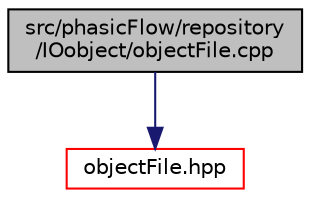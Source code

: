digraph "src/phasicFlow/repository/IOobject/objectFile.cpp"
{
 // LATEX_PDF_SIZE
  edge [fontname="Helvetica",fontsize="10",labelfontname="Helvetica",labelfontsize="10"];
  node [fontname="Helvetica",fontsize="10",shape=record];
  Node1 [label="src/phasicFlow/repository\l/IOobject/objectFile.cpp",height=0.2,width=0.4,color="black", fillcolor="grey75", style="filled", fontcolor="black",tooltip=" "];
  Node1 -> Node2 [color="midnightblue",fontsize="10",style="solid",fontname="Helvetica"];
  Node2 [label="objectFile.hpp",height=0.2,width=0.4,color="red", fillcolor="white", style="filled",URL="$objectFile_8hpp.html",tooltip=" "];
}
